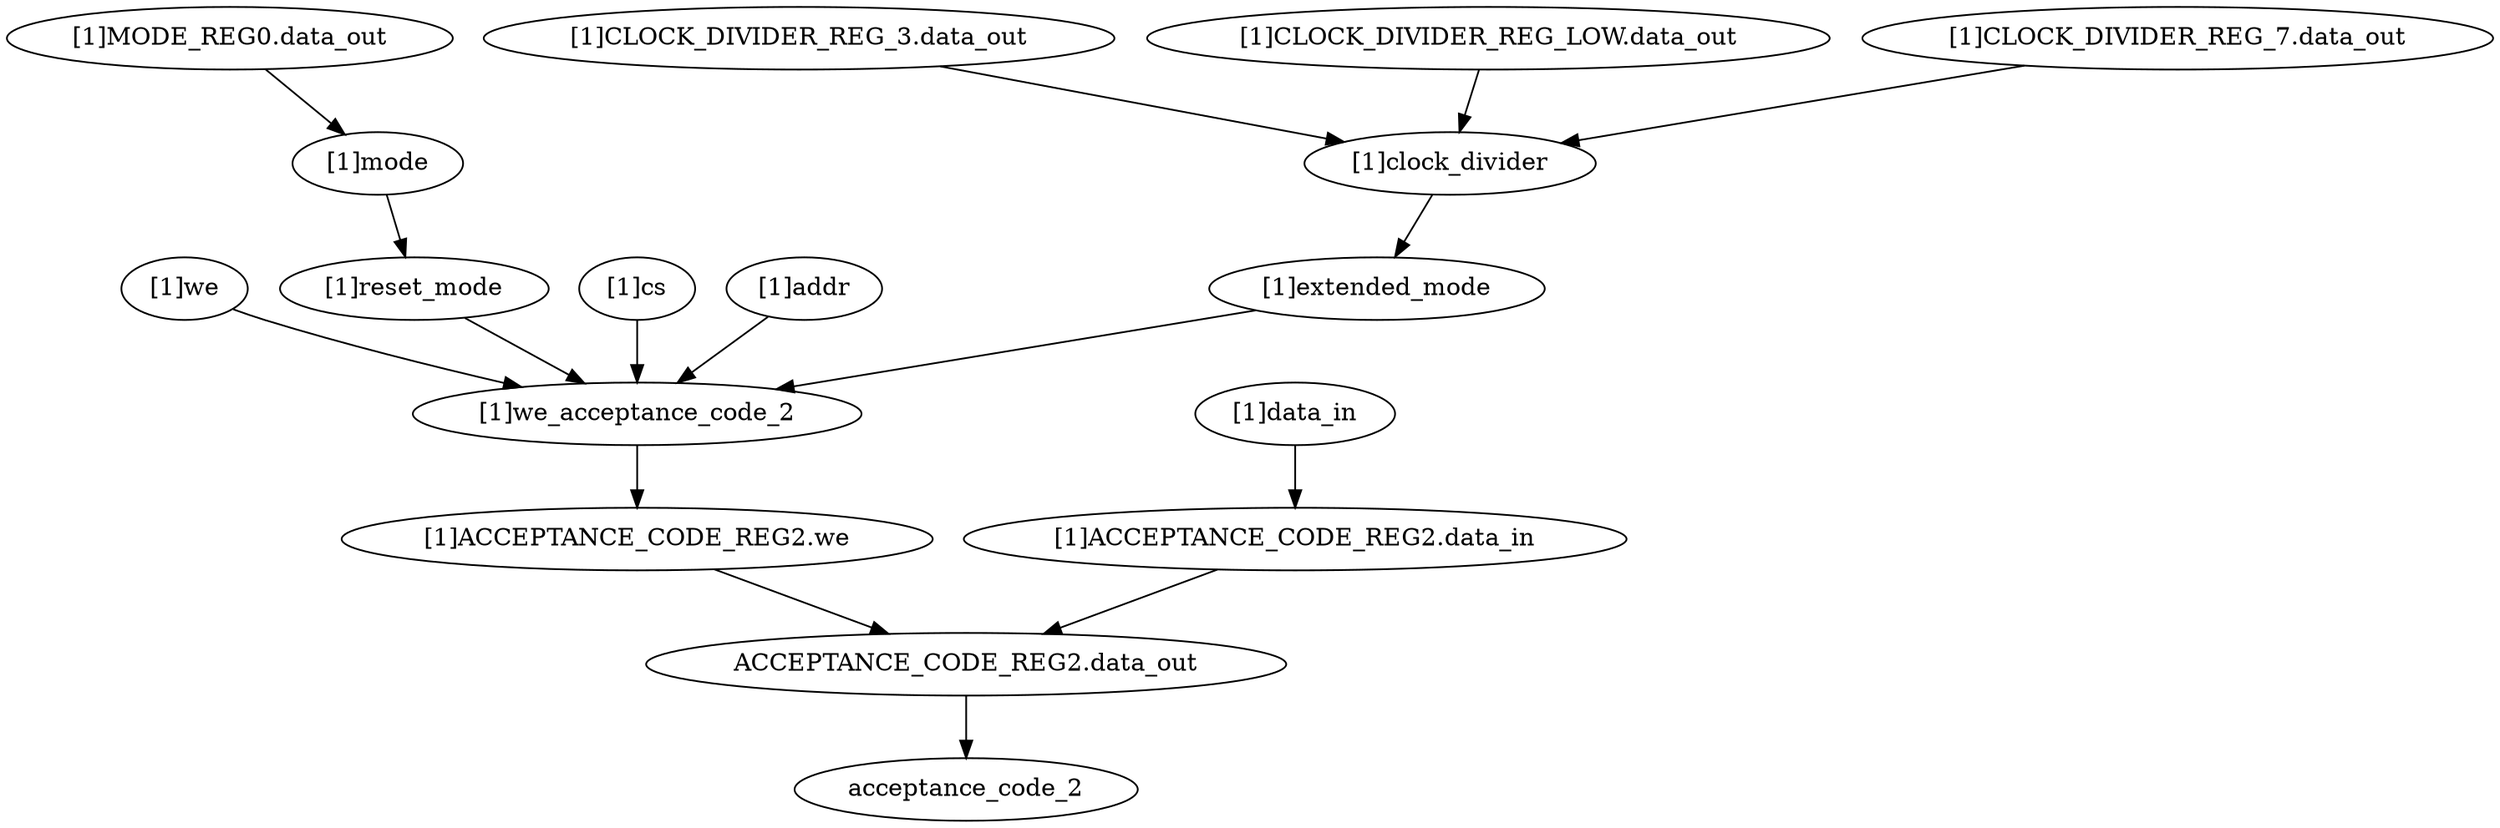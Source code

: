 strict digraph "" {
	"ACCEPTANCE_CODE_REG2.data_out"	 [complexity=0,
		importance=0.00856207481048,
		rank=0.0];
	acceptance_code_2	 [complexity=0,
		importance=0.00414903029512,
		rank=0.0];
	"ACCEPTANCE_CODE_REG2.data_out" -> acceptance_code_2;
	"[1]we"	 [complexity=7,
		importance=0.0155364349,
		rank=0.00221949069999];
	"[1]we_acceptance_code_2"	 [complexity=1,
		importance=0.013593997847,
		rank=0.013593997847];
	"[1]we" -> "[1]we_acceptance_code_2";
	"[1]CLOCK_DIVIDER_REG_3.data_out"	 [complexity=9,
		importance=0.0313860690065,
		rank=0.00348734100072];
	"[1]clock_divider"	 [complexity=9,
		importance=0.0261995015982,
		rank=0.00291105573313];
	"[1]CLOCK_DIVIDER_REG_3.data_out" -> "[1]clock_divider";
	"[1]CLOCK_DIVIDER_REG_LOW.data_out"	 [complexity=9,
		importance=0.031329229713,
		rank=0.00348102552367];
	"[1]CLOCK_DIVIDER_REG_LOW.data_out" -> "[1]clock_divider";
	"[1]MODE_REG0.data_out"	 [complexity=9,
		importance=0.0280981229978,
		rank=0.00312201366642];
	"[1]mode"	 [complexity=9,
		importance=0.0215960301754,
		rank=0.00239955890838];
	"[1]MODE_REG0.data_out" -> "[1]mode";
	"[1]reset_mode"	 [complexity=7,
		importance=0.0164026438658,
		rank=0.00234323483797];
	"[1]reset_mode" -> "[1]we_acceptance_code_2";
	"[1]cs"	 [complexity=7,
		importance=0.0155364349,
		rank=0.00221949069999];
	"[1]cs" -> "[1]we_acceptance_code_2";
	"[1]mode" -> "[1]reset_mode";
	"[1]ACCEPTANCE_CODE_REG2.we"	 [complexity=1,
		importance=0.0115341585796,
		rank=0.0115341585796];
	"[1]we_acceptance_code_2" -> "[1]ACCEPTANCE_CODE_REG2.we";
	"[1]addr"	 [complexity=7,
		importance=0.0155364349,
		rank=0.00221949069999];
	"[1]addr" -> "[1]we_acceptance_code_2";
	"[1]ACCEPTANCE_CODE_REG2.data_in"	 [complexity=2,
		importance=0.0105322547362,
		rank=0.0052661273681];
	"[1]ACCEPTANCE_CODE_REG2.data_in" -> "ACCEPTANCE_CODE_REG2.data_out";
	"[1]extended_mode"	 [complexity=7,
		importance=0.0165064243496,
		rank=0.00235806062137];
	"[1]clock_divider" -> "[1]extended_mode";
	"[1]extended_mode" -> "[1]we_acceptance_code_2";
	"[1]ACCEPTANCE_CODE_REG2.we" -> "ACCEPTANCE_CODE_REG2.data_out";
	"[1]CLOCK_DIVIDER_REG_7.data_out"	 [complexity=9,
		importance=0.0313860690065,
		rank=0.00348734100072];
	"[1]CLOCK_DIVIDER_REG_7.data_out" -> "[1]clock_divider";
	"[1]data_in"	 [complexity=2,
		importance=0.0124746917892,
		rank=0.00623734589458];
	"[1]data_in" -> "[1]ACCEPTANCE_CODE_REG2.data_in";
}
